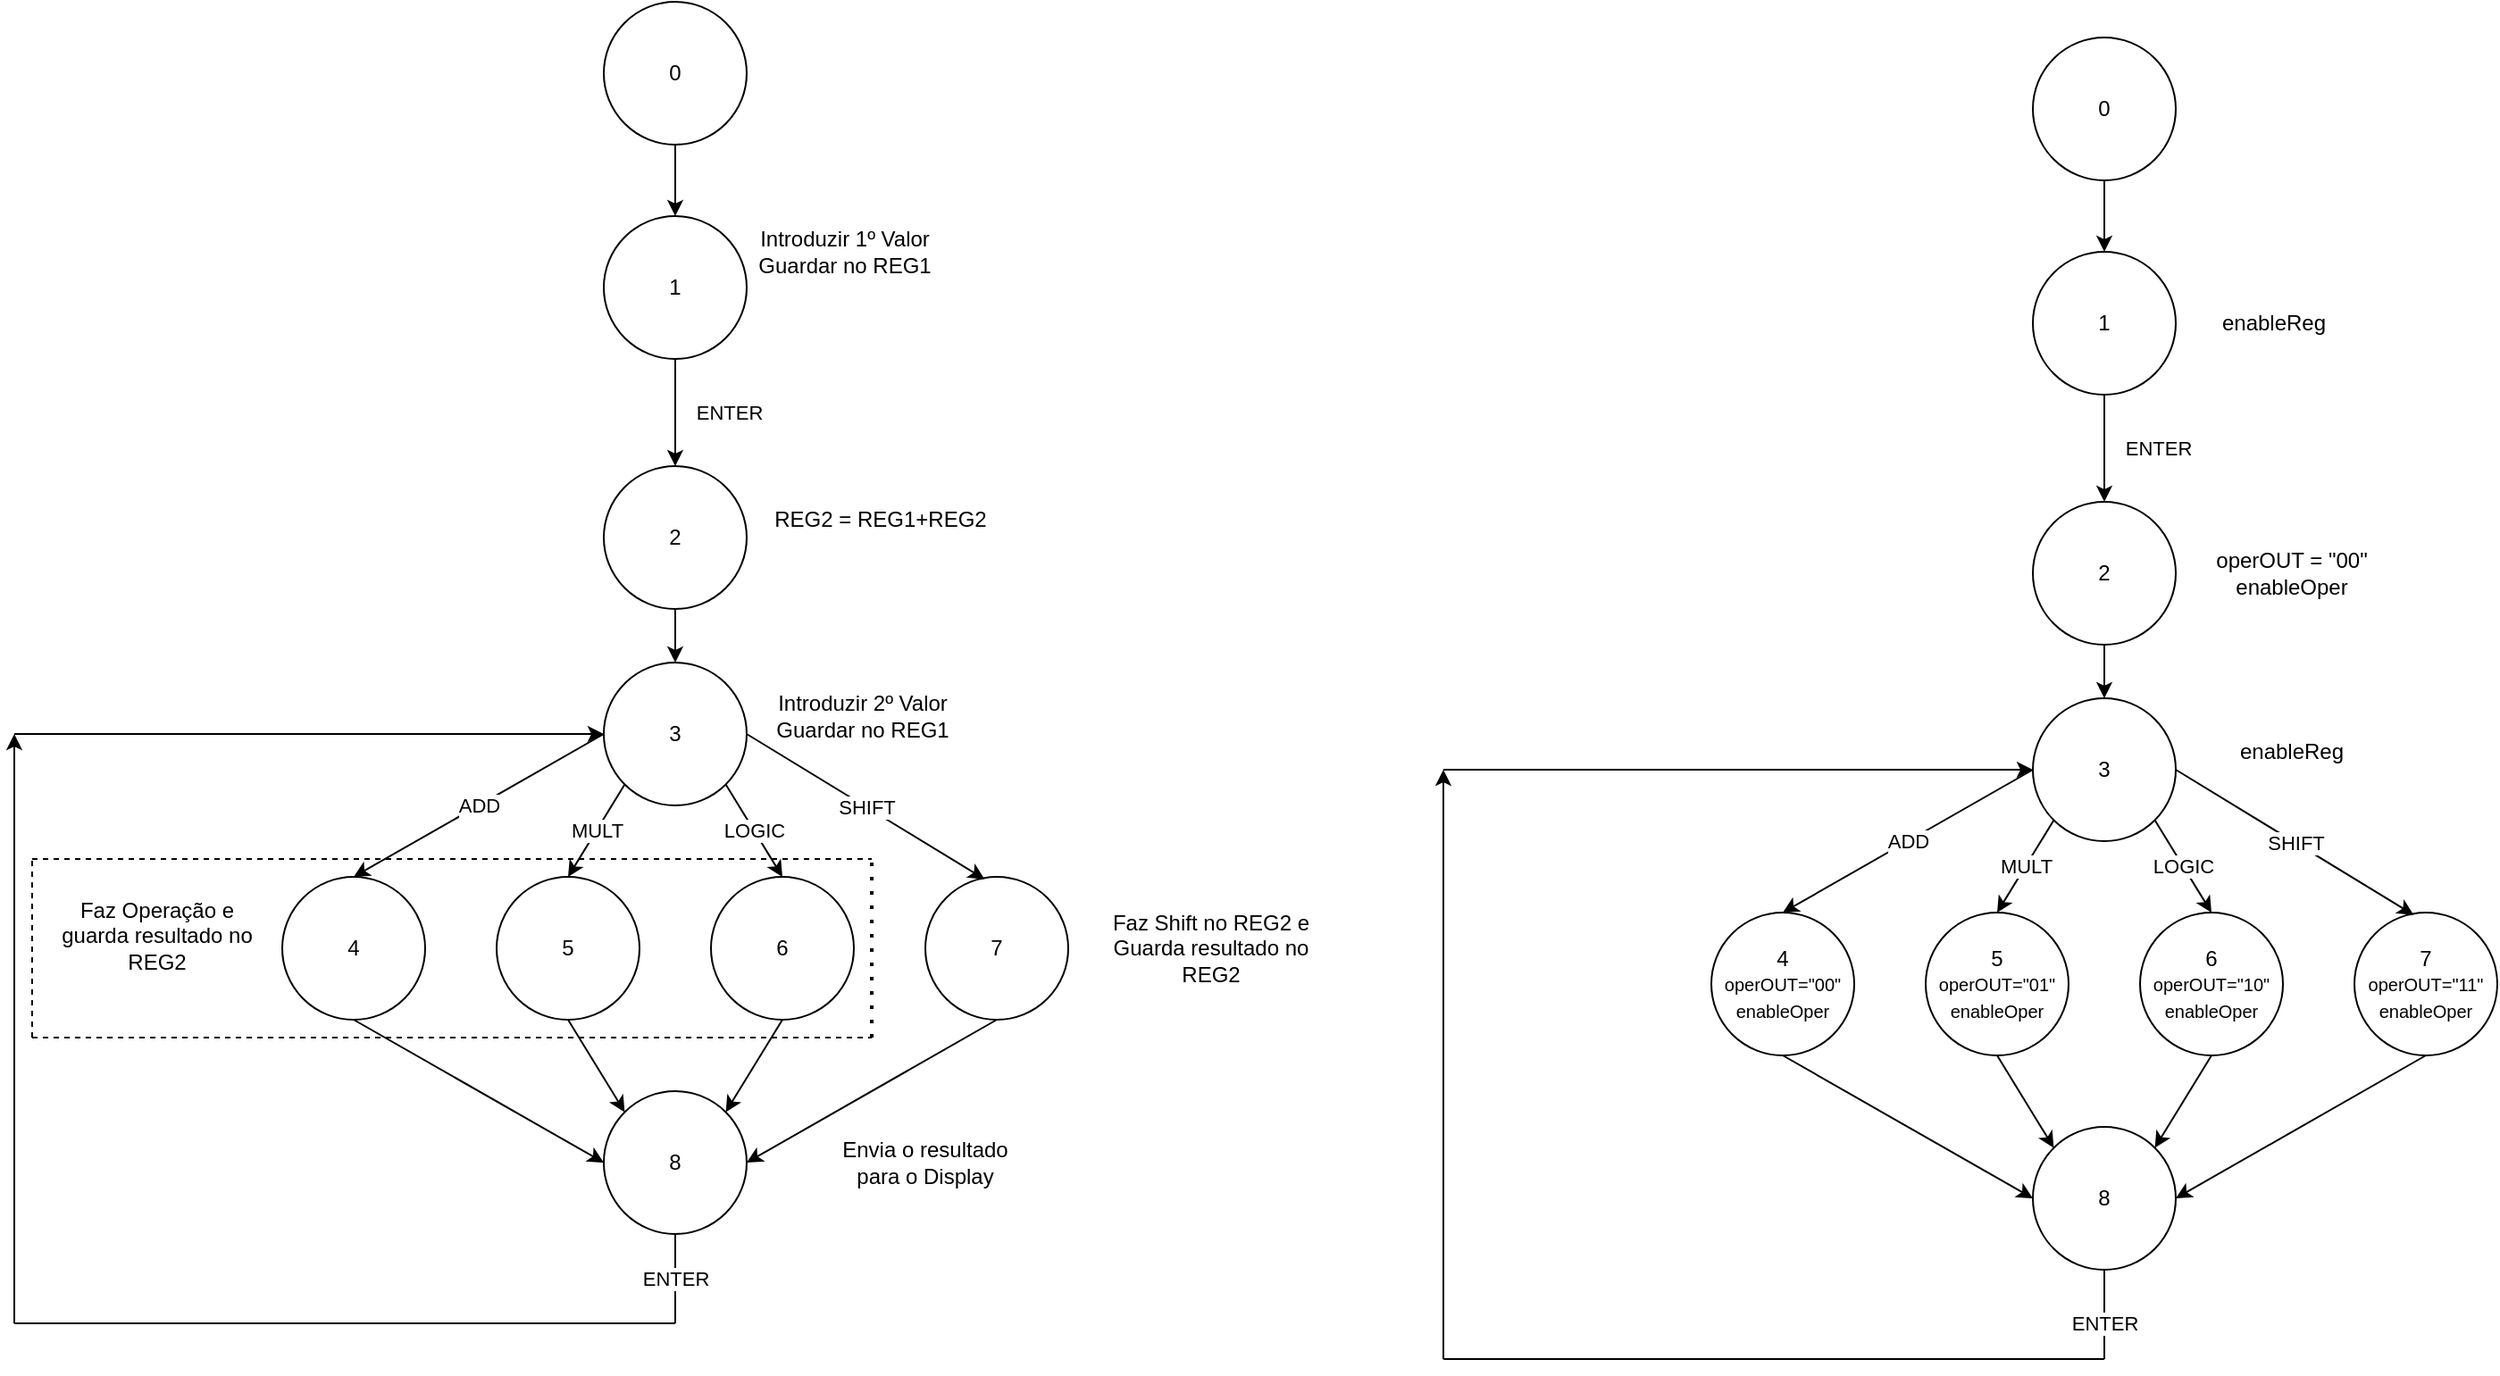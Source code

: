 <mxfile version="13.7.8" type="device"><diagram id="iElj3vKnYxmQoq9VGuV6" name="Page-1"><mxGraphModel dx="1117" dy="974" grid="1" gridSize="10" guides="1" tooltips="1" connect="1" arrows="1" fold="1" page="1" pageScale="1" pageWidth="850" pageHeight="1100" math="0" shadow="0"><root><mxCell id="0"/><mxCell id="1" parent="0"/><mxCell id="OxGVqKgrw_6DQ9pgEYHZ-1" value="0" style="ellipse;whiteSpace=wrap;html=1;aspect=fixed;" parent="1" vertex="1"><mxGeometry x="380" y="40" width="80" height="80" as="geometry"/></mxCell><mxCell id="OxGVqKgrw_6DQ9pgEYHZ-5" value="1" style="ellipse;whiteSpace=wrap;html=1;aspect=fixed;" parent="1" vertex="1"><mxGeometry x="380" y="160" width="80" height="80" as="geometry"/></mxCell><mxCell id="OxGVqKgrw_6DQ9pgEYHZ-6" value="" style="endArrow=classic;html=1;exitX=0.5;exitY=1;exitDx=0;exitDy=0;entryX=0.5;entryY=0;entryDx=0;entryDy=0;" parent="1" source="OxGVqKgrw_6DQ9pgEYHZ-1" target="OxGVqKgrw_6DQ9pgEYHZ-5" edge="1"><mxGeometry width="50" height="50" relative="1" as="geometry"><mxPoint x="400" y="200" as="sourcePoint"/><mxPoint x="450" y="150" as="targetPoint"/></mxGeometry></mxCell><mxCell id="OxGVqKgrw_6DQ9pgEYHZ-7" value="3" style="ellipse;whiteSpace=wrap;html=1;aspect=fixed;" parent="1" vertex="1"><mxGeometry x="380" y="410" width="80" height="80" as="geometry"/></mxCell><mxCell id="OxGVqKgrw_6DQ9pgEYHZ-8" value="5" style="ellipse;whiteSpace=wrap;html=1;aspect=fixed;" parent="1" vertex="1"><mxGeometry x="320" y="530" width="80" height="80" as="geometry"/></mxCell><mxCell id="OxGVqKgrw_6DQ9pgEYHZ-10" value="&lt;div&gt;ENTER&lt;/div&gt;" style="endArrow=classic;html=1;exitX=0.5;exitY=1;exitDx=0;exitDy=0;entryX=0.5;entryY=0;entryDx=0;entryDy=0;" parent="1" source="OxGVqKgrw_6DQ9pgEYHZ-5" target="DOquspCR_VE99Tb3lHhC-4" edge="1"><mxGeometry y="30" width="50" height="50" relative="1" as="geometry"><mxPoint x="430" y="130" as="sourcePoint"/><mxPoint x="420" y="280" as="targetPoint"/><mxPoint as="offset"/></mxGeometry></mxCell><mxCell id="OxGVqKgrw_6DQ9pgEYHZ-11" value="&lt;div&gt;Introduzir 1º Valor&lt;/div&gt;&lt;div&gt;Guardar no REG1&lt;br&gt;&lt;/div&gt;" style="text;html=1;strokeColor=none;fillColor=none;align=center;verticalAlign=middle;whiteSpace=wrap;rounded=0;" parent="1" vertex="1"><mxGeometry x="460" y="170" width="110" height="20" as="geometry"/></mxCell><mxCell id="OxGVqKgrw_6DQ9pgEYHZ-12" value="&lt;div&gt;Introduzir 2º Valor&lt;/div&gt;&lt;div&gt;Guardar no REG1&lt;br&gt;&lt;/div&gt;" style="text;html=1;strokeColor=none;fillColor=none;align=center;verticalAlign=middle;whiteSpace=wrap;rounded=0;" parent="1" vertex="1"><mxGeometry x="470" y="430" width="110" height="20" as="geometry"/></mxCell><mxCell id="OxGVqKgrw_6DQ9pgEYHZ-13" value="4" style="ellipse;whiteSpace=wrap;html=1;aspect=fixed;" parent="1" vertex="1"><mxGeometry x="200" y="530" width="80" height="80" as="geometry"/></mxCell><mxCell id="OxGVqKgrw_6DQ9pgEYHZ-14" value="6" style="ellipse;whiteSpace=wrap;html=1;aspect=fixed;" parent="1" vertex="1"><mxGeometry x="440" y="530" width="80" height="80" as="geometry"/></mxCell><mxCell id="OxGVqKgrw_6DQ9pgEYHZ-15" value="7" style="ellipse;whiteSpace=wrap;html=1;aspect=fixed;" parent="1" vertex="1"><mxGeometry x="560" y="530" width="80" height="80" as="geometry"/></mxCell><mxCell id="OxGVqKgrw_6DQ9pgEYHZ-16" value="ADD" style="endArrow=classic;html=1;exitX=0;exitY=0.5;exitDx=0;exitDy=0;entryX=0.5;entryY=0;entryDx=0;entryDy=0;" parent="1" source="OxGVqKgrw_6DQ9pgEYHZ-7" target="OxGVqKgrw_6DQ9pgEYHZ-13" edge="1"><mxGeometry width="50" height="50" relative="1" as="geometry"><mxPoint x="390" y="450" as="sourcePoint"/><mxPoint x="440" y="400" as="targetPoint"/></mxGeometry></mxCell><mxCell id="OxGVqKgrw_6DQ9pgEYHZ-17" value="MULT" style="endArrow=classic;html=1;exitX=0;exitY=1;exitDx=0;exitDy=0;entryX=0.5;entryY=0;entryDx=0;entryDy=0;" parent="1" source="OxGVqKgrw_6DQ9pgEYHZ-7" target="OxGVqKgrw_6DQ9pgEYHZ-8" edge="1"><mxGeometry width="50" height="50" relative="1" as="geometry"><mxPoint x="390.0" y="460" as="sourcePoint"/><mxPoint x="250" y="540" as="targetPoint"/></mxGeometry></mxCell><mxCell id="OxGVqKgrw_6DQ9pgEYHZ-18" value="LOGIC" style="endArrow=classic;html=1;exitX=1;exitY=1;exitDx=0;exitDy=0;entryX=0.5;entryY=0;entryDx=0;entryDy=0;" parent="1" source="OxGVqKgrw_6DQ9pgEYHZ-7" target="OxGVqKgrw_6DQ9pgEYHZ-14" edge="1"><mxGeometry width="50" height="50" relative="1" as="geometry"><mxPoint x="401.716" y="488.284" as="sourcePoint"/><mxPoint x="370" y="540" as="targetPoint"/></mxGeometry></mxCell><mxCell id="OxGVqKgrw_6DQ9pgEYHZ-19" value="SHIFT" style="endArrow=classic;html=1;exitX=1;exitY=0.5;exitDx=0;exitDy=0;entryX=0.414;entryY=0.016;entryDx=0;entryDy=0;entryPerimeter=0;" parent="1" source="OxGVqKgrw_6DQ9pgEYHZ-7" target="OxGVqKgrw_6DQ9pgEYHZ-15" edge="1"><mxGeometry width="50" height="50" relative="1" as="geometry"><mxPoint x="458.284" y="488.284" as="sourcePoint"/><mxPoint x="490" y="540" as="targetPoint"/></mxGeometry></mxCell><mxCell id="OxGVqKgrw_6DQ9pgEYHZ-21" value="&lt;div&gt;Faz Operação e guarda resultado no REG2&lt;br&gt;&lt;/div&gt;&lt;div&gt;&lt;br&gt;&lt;/div&gt;" style="text;html=1;strokeColor=none;fillColor=none;align=center;verticalAlign=middle;whiteSpace=wrap;rounded=0;" parent="1" vertex="1"><mxGeometry x="70" y="560" width="120" height="20" as="geometry"/></mxCell><mxCell id="OxGVqKgrw_6DQ9pgEYHZ-24" value="" style="endArrow=none;dashed=1;html=1;" parent="1" edge="1"><mxGeometry width="50" height="50" relative="1" as="geometry"><mxPoint x="60" y="520" as="sourcePoint"/><mxPoint x="530" y="520" as="targetPoint"/></mxGeometry></mxCell><mxCell id="OxGVqKgrw_6DQ9pgEYHZ-25" value="" style="endArrow=none;dashed=1;html=1;dashPattern=1 3;strokeWidth=2;" parent="1" edge="1"><mxGeometry width="50" height="50" relative="1" as="geometry"><mxPoint x="530" y="620" as="sourcePoint"/><mxPoint x="530" y="520" as="targetPoint"/></mxGeometry></mxCell><mxCell id="OxGVqKgrw_6DQ9pgEYHZ-26" value="" style="endArrow=none;dashed=1;html=1;" parent="1" edge="1"><mxGeometry width="50" height="50" relative="1" as="geometry"><mxPoint x="60" y="620" as="sourcePoint"/><mxPoint x="530" y="620" as="targetPoint"/></mxGeometry></mxCell><mxCell id="OxGVqKgrw_6DQ9pgEYHZ-27" value="" style="endArrow=none;dashed=1;html=1;" parent="1" edge="1"><mxGeometry width="50" height="50" relative="1" as="geometry"><mxPoint x="60" y="620" as="sourcePoint"/><mxPoint x="60" y="520" as="targetPoint"/></mxGeometry></mxCell><mxCell id="OxGVqKgrw_6DQ9pgEYHZ-28" value="Faz Shift no REG2 e Guarda resultado no REG2" style="text;html=1;strokeColor=none;fillColor=none;align=center;verticalAlign=middle;whiteSpace=wrap;rounded=0;" parent="1" vertex="1"><mxGeometry x="660" y="560" width="120" height="20" as="geometry"/></mxCell><mxCell id="OxGVqKgrw_6DQ9pgEYHZ-29" value="8" style="ellipse;whiteSpace=wrap;html=1;aspect=fixed;" parent="1" vertex="1"><mxGeometry x="380" y="650" width="80" height="80" as="geometry"/></mxCell><mxCell id="OxGVqKgrw_6DQ9pgEYHZ-30" value="" style="endArrow=classic;html=1;exitX=0.5;exitY=1;exitDx=0;exitDy=0;entryX=0;entryY=0.5;entryDx=0;entryDy=0;" parent="1" source="OxGVqKgrw_6DQ9pgEYHZ-13" target="OxGVqKgrw_6DQ9pgEYHZ-29" edge="1"><mxGeometry width="50" height="50" relative="1" as="geometry"><mxPoint x="390" y="600" as="sourcePoint"/><mxPoint x="440" y="550" as="targetPoint"/></mxGeometry></mxCell><mxCell id="OxGVqKgrw_6DQ9pgEYHZ-31" value="" style="endArrow=classic;html=1;entryX=1;entryY=0.5;entryDx=0;entryDy=0;exitX=0.5;exitY=1;exitDx=0;exitDy=0;" parent="1" source="OxGVqKgrw_6DQ9pgEYHZ-15" target="OxGVqKgrw_6DQ9pgEYHZ-29" edge="1"><mxGeometry width="50" height="50" relative="1" as="geometry"><mxPoint x="390" y="600" as="sourcePoint"/><mxPoint x="440" y="550" as="targetPoint"/></mxGeometry></mxCell><mxCell id="OxGVqKgrw_6DQ9pgEYHZ-32" value="" style="endArrow=classic;html=1;entryX=1;entryY=0;entryDx=0;entryDy=0;exitX=0.5;exitY=1;exitDx=0;exitDy=0;" parent="1" source="OxGVqKgrw_6DQ9pgEYHZ-14" target="OxGVqKgrw_6DQ9pgEYHZ-29" edge="1"><mxGeometry width="50" height="50" relative="1" as="geometry"><mxPoint x="390" y="600" as="sourcePoint"/><mxPoint x="440" y="550" as="targetPoint"/></mxGeometry></mxCell><mxCell id="OxGVqKgrw_6DQ9pgEYHZ-33" value="" style="endArrow=classic;html=1;entryX=0;entryY=0;entryDx=0;entryDy=0;exitX=0.5;exitY=1;exitDx=0;exitDy=0;" parent="1" source="OxGVqKgrw_6DQ9pgEYHZ-8" target="OxGVqKgrw_6DQ9pgEYHZ-29" edge="1"><mxGeometry width="50" height="50" relative="1" as="geometry"><mxPoint x="390" y="600" as="sourcePoint"/><mxPoint x="440" y="550" as="targetPoint"/></mxGeometry></mxCell><mxCell id="OxGVqKgrw_6DQ9pgEYHZ-34" value="Envia o resultado para o Display" style="text;html=1;strokeColor=none;fillColor=none;align=center;verticalAlign=middle;whiteSpace=wrap;rounded=0;" parent="1" vertex="1"><mxGeometry x="500" y="680" width="120" height="20" as="geometry"/></mxCell><mxCell id="OxGVqKgrw_6DQ9pgEYHZ-37" value="ENTER" style="endArrow=none;html=1;entryX=0.5;entryY=1;entryDx=0;entryDy=0;" parent="1" target="OxGVqKgrw_6DQ9pgEYHZ-29" edge="1"><mxGeometry width="50" height="50" relative="1" as="geometry"><mxPoint x="420" y="780" as="sourcePoint"/><mxPoint x="440" y="530" as="targetPoint"/></mxGeometry></mxCell><mxCell id="OxGVqKgrw_6DQ9pgEYHZ-39" value="" style="endArrow=none;html=1;" parent="1" edge="1"><mxGeometry width="50" height="50" relative="1" as="geometry"><mxPoint x="420" y="780" as="sourcePoint"/><mxPoint x="50" y="780" as="targetPoint"/></mxGeometry></mxCell><mxCell id="OxGVqKgrw_6DQ9pgEYHZ-40" value="" style="endArrow=classic;html=1;" parent="1" edge="1"><mxGeometry width="50" height="50" relative="1" as="geometry"><mxPoint x="50" y="780" as="sourcePoint"/><mxPoint x="50" y="450" as="targetPoint"/></mxGeometry></mxCell><mxCell id="OxGVqKgrw_6DQ9pgEYHZ-42" value="" style="endArrow=classic;html=1;entryX=0;entryY=0.5;entryDx=0;entryDy=0;" parent="1" target="OxGVqKgrw_6DQ9pgEYHZ-7" edge="1"><mxGeometry width="50" height="50" relative="1" as="geometry"><mxPoint x="50" y="450" as="sourcePoint"/><mxPoint x="410" y="480" as="targetPoint"/></mxGeometry></mxCell><mxCell id="DOquspCR_VE99Tb3lHhC-4" value="2" style="ellipse;whiteSpace=wrap;html=1;aspect=fixed;" vertex="1" parent="1"><mxGeometry x="380" y="300" width="80" height="80" as="geometry"/></mxCell><mxCell id="DOquspCR_VE99Tb3lHhC-6" value="REG2 = REG1+REG2" style="text;html=1;strokeColor=none;fillColor=none;align=center;verticalAlign=middle;whiteSpace=wrap;rounded=0;" vertex="1" parent="1"><mxGeometry x="470" y="320" width="130" height="20" as="geometry"/></mxCell><mxCell id="DOquspCR_VE99Tb3lHhC-7" value="" style="endArrow=classic;html=1;exitX=0.5;exitY=1;exitDx=0;exitDy=0;entryX=0.5;entryY=0;entryDx=0;entryDy=0;" edge="1" parent="1" source="DOquspCR_VE99Tb3lHhC-4" target="OxGVqKgrw_6DQ9pgEYHZ-7"><mxGeometry width="50" height="50" relative="1" as="geometry"><mxPoint x="350" y="420" as="sourcePoint"/><mxPoint x="400" y="370" as="targetPoint"/></mxGeometry></mxCell><mxCell id="DOquspCR_VE99Tb3lHhC-11" value="0" style="ellipse;whiteSpace=wrap;html=1;aspect=fixed;" vertex="1" parent="1"><mxGeometry x="1180" y="60" width="80" height="80" as="geometry"/></mxCell><mxCell id="DOquspCR_VE99Tb3lHhC-12" value="1" style="ellipse;whiteSpace=wrap;html=1;aspect=fixed;" vertex="1" parent="1"><mxGeometry x="1180" y="180" width="80" height="80" as="geometry"/></mxCell><mxCell id="DOquspCR_VE99Tb3lHhC-13" value="" style="endArrow=classic;html=1;exitX=0.5;exitY=1;exitDx=0;exitDy=0;entryX=0.5;entryY=0;entryDx=0;entryDy=0;" edge="1" parent="1" source="DOquspCR_VE99Tb3lHhC-11" target="DOquspCR_VE99Tb3lHhC-12"><mxGeometry width="50" height="50" relative="1" as="geometry"><mxPoint x="1200" y="220" as="sourcePoint"/><mxPoint x="1250" y="170" as="targetPoint"/></mxGeometry></mxCell><mxCell id="DOquspCR_VE99Tb3lHhC-14" value="3" style="ellipse;whiteSpace=wrap;html=1;aspect=fixed;" vertex="1" parent="1"><mxGeometry x="1180" y="430" width="80" height="80" as="geometry"/></mxCell><mxCell id="DOquspCR_VE99Tb3lHhC-15" value="&lt;div&gt;5&lt;/div&gt;&lt;div&gt;&lt;font style=&quot;font-size: 10px&quot;&gt;operOUT=&quot;01&quot;&lt;/font&gt;&lt;/div&gt;&lt;font style=&quot;font-size: 10px&quot;&gt;enableOper&lt;/font&gt;" style="ellipse;whiteSpace=wrap;html=1;aspect=fixed;" vertex="1" parent="1"><mxGeometry x="1120" y="550" width="80" height="80" as="geometry"/></mxCell><mxCell id="DOquspCR_VE99Tb3lHhC-16" value="&lt;div&gt;ENTER&lt;/div&gt;" style="endArrow=classic;html=1;exitX=0.5;exitY=1;exitDx=0;exitDy=0;entryX=0.5;entryY=0;entryDx=0;entryDy=0;" edge="1" parent="1" source="DOquspCR_VE99Tb3lHhC-12" target="DOquspCR_VE99Tb3lHhC-42"><mxGeometry y="30" width="50" height="50" relative="1" as="geometry"><mxPoint x="1230" y="150" as="sourcePoint"/><mxPoint x="1220" y="300" as="targetPoint"/><mxPoint as="offset"/></mxGeometry></mxCell><mxCell id="DOquspCR_VE99Tb3lHhC-17" value="enableReg" style="text;html=1;strokeColor=none;fillColor=none;align=center;verticalAlign=middle;whiteSpace=wrap;rounded=0;" vertex="1" parent="1"><mxGeometry x="1260" y="210" width="110" height="20" as="geometry"/></mxCell><mxCell id="DOquspCR_VE99Tb3lHhC-18" value="enableReg" style="text;html=1;strokeColor=none;fillColor=none;align=center;verticalAlign=middle;whiteSpace=wrap;rounded=0;" vertex="1" parent="1"><mxGeometry x="1270" y="450" width="110" height="20" as="geometry"/></mxCell><mxCell id="DOquspCR_VE99Tb3lHhC-19" value="&lt;p style=&quot;line-height: 100%&quot;&gt;&lt;/p&gt;&lt;div&gt;4&lt;/div&gt;&lt;div&gt;&lt;font style=&quot;font-size: 10px&quot;&gt;operOUT=&quot;00&quot;&lt;/font&gt;&lt;/div&gt;&lt;div&gt;&lt;font style=&quot;font-size: 10px&quot;&gt;enableOper&lt;br&gt;&lt;/font&gt;&lt;/div&gt;&lt;p&gt;&lt;/p&gt;" style="ellipse;whiteSpace=wrap;html=1;aspect=fixed;" vertex="1" parent="1"><mxGeometry x="1000" y="550" width="80" height="80" as="geometry"/></mxCell><mxCell id="DOquspCR_VE99Tb3lHhC-20" value="&lt;div&gt;6&lt;/div&gt;&lt;div&gt;&lt;div&gt;&lt;font style=&quot;font-size: 10px&quot;&gt;operOUT=&quot;10&quot;&lt;/font&gt;&lt;/div&gt;&lt;font style=&quot;font-size: 10px&quot;&gt;enableOper&lt;/font&gt;&lt;/div&gt;" style="ellipse;whiteSpace=wrap;html=1;aspect=fixed;" vertex="1" parent="1"><mxGeometry x="1240" y="550" width="80" height="80" as="geometry"/></mxCell><mxCell id="DOquspCR_VE99Tb3lHhC-21" value="&lt;div&gt;7&lt;/div&gt;&lt;div&gt;&lt;div&gt;&lt;font style=&quot;font-size: 10px&quot;&gt;operOUT=&quot;11&quot;&lt;/font&gt;&lt;/div&gt;&lt;font style=&quot;font-size: 10px&quot;&gt;enableOper&lt;/font&gt;&lt;/div&gt;" style="ellipse;whiteSpace=wrap;html=1;aspect=fixed;" vertex="1" parent="1"><mxGeometry x="1360" y="550" width="80" height="80" as="geometry"/></mxCell><mxCell id="DOquspCR_VE99Tb3lHhC-22" value="ADD" style="endArrow=classic;html=1;exitX=0;exitY=0.5;exitDx=0;exitDy=0;entryX=0.5;entryY=0;entryDx=0;entryDy=0;" edge="1" parent="1" source="DOquspCR_VE99Tb3lHhC-14" target="DOquspCR_VE99Tb3lHhC-19"><mxGeometry width="50" height="50" relative="1" as="geometry"><mxPoint x="1190" y="470" as="sourcePoint"/><mxPoint x="1240" y="420" as="targetPoint"/></mxGeometry></mxCell><mxCell id="DOquspCR_VE99Tb3lHhC-23" value="MULT" style="endArrow=classic;html=1;exitX=0;exitY=1;exitDx=0;exitDy=0;entryX=0.5;entryY=0;entryDx=0;entryDy=0;" edge="1" parent="1" source="DOquspCR_VE99Tb3lHhC-14" target="DOquspCR_VE99Tb3lHhC-15"><mxGeometry width="50" height="50" relative="1" as="geometry"><mxPoint x="1190.0" y="480" as="sourcePoint"/><mxPoint x="1050" y="560" as="targetPoint"/></mxGeometry></mxCell><mxCell id="DOquspCR_VE99Tb3lHhC-24" value="LOGIC" style="endArrow=classic;html=1;exitX=1;exitY=1;exitDx=0;exitDy=0;entryX=0.5;entryY=0;entryDx=0;entryDy=0;" edge="1" parent="1" source="DOquspCR_VE99Tb3lHhC-14" target="DOquspCR_VE99Tb3lHhC-20"><mxGeometry width="50" height="50" relative="1" as="geometry"><mxPoint x="1201.716" y="508.284" as="sourcePoint"/><mxPoint x="1170" y="560" as="targetPoint"/></mxGeometry></mxCell><mxCell id="DOquspCR_VE99Tb3lHhC-25" value="SHIFT" style="endArrow=classic;html=1;exitX=1;exitY=0.5;exitDx=0;exitDy=0;entryX=0.414;entryY=0.016;entryDx=0;entryDy=0;entryPerimeter=0;" edge="1" parent="1" source="DOquspCR_VE99Tb3lHhC-14" target="DOquspCR_VE99Tb3lHhC-21"><mxGeometry width="50" height="50" relative="1" as="geometry"><mxPoint x="1258.284" y="508.284" as="sourcePoint"/><mxPoint x="1290" y="560" as="targetPoint"/></mxGeometry></mxCell><mxCell id="DOquspCR_VE99Tb3lHhC-32" value="8" style="ellipse;whiteSpace=wrap;html=1;aspect=fixed;" vertex="1" parent="1"><mxGeometry x="1180" y="670" width="80" height="80" as="geometry"/></mxCell><mxCell id="DOquspCR_VE99Tb3lHhC-33" value="" style="endArrow=classic;html=1;exitX=0.5;exitY=1;exitDx=0;exitDy=0;entryX=0;entryY=0.5;entryDx=0;entryDy=0;" edge="1" parent="1" source="DOquspCR_VE99Tb3lHhC-19" target="DOquspCR_VE99Tb3lHhC-32"><mxGeometry width="50" height="50" relative="1" as="geometry"><mxPoint x="1190" y="620" as="sourcePoint"/><mxPoint x="1240" y="570" as="targetPoint"/></mxGeometry></mxCell><mxCell id="DOquspCR_VE99Tb3lHhC-34" value="" style="endArrow=classic;html=1;entryX=1;entryY=0.5;entryDx=0;entryDy=0;exitX=0.5;exitY=1;exitDx=0;exitDy=0;" edge="1" parent="1" source="DOquspCR_VE99Tb3lHhC-21" target="DOquspCR_VE99Tb3lHhC-32"><mxGeometry width="50" height="50" relative="1" as="geometry"><mxPoint x="1190" y="620" as="sourcePoint"/><mxPoint x="1240" y="570" as="targetPoint"/></mxGeometry></mxCell><mxCell id="DOquspCR_VE99Tb3lHhC-35" value="" style="endArrow=classic;html=1;entryX=1;entryY=0;entryDx=0;entryDy=0;exitX=0.5;exitY=1;exitDx=0;exitDy=0;" edge="1" parent="1" source="DOquspCR_VE99Tb3lHhC-20" target="DOquspCR_VE99Tb3lHhC-32"><mxGeometry width="50" height="50" relative="1" as="geometry"><mxPoint x="1190" y="620" as="sourcePoint"/><mxPoint x="1240" y="570" as="targetPoint"/></mxGeometry></mxCell><mxCell id="DOquspCR_VE99Tb3lHhC-36" value="" style="endArrow=classic;html=1;entryX=0;entryY=0;entryDx=0;entryDy=0;exitX=0.5;exitY=1;exitDx=0;exitDy=0;" edge="1" parent="1" source="DOquspCR_VE99Tb3lHhC-15" target="DOquspCR_VE99Tb3lHhC-32"><mxGeometry width="50" height="50" relative="1" as="geometry"><mxPoint x="1190" y="620" as="sourcePoint"/><mxPoint x="1240" y="570" as="targetPoint"/></mxGeometry></mxCell><mxCell id="DOquspCR_VE99Tb3lHhC-38" value="" style="endArrow=none;html=1;entryX=0.5;entryY=1;entryDx=0;entryDy=0;" edge="1" parent="1" target="DOquspCR_VE99Tb3lHhC-32"><mxGeometry width="50" height="50" relative="1" as="geometry"><mxPoint x="1220" y="800.0" as="sourcePoint"/><mxPoint x="1240" y="550" as="targetPoint"/></mxGeometry></mxCell><mxCell id="DOquspCR_VE99Tb3lHhC-49" value="ENTER" style="edgeLabel;html=1;align=center;verticalAlign=middle;resizable=0;points=[];" vertex="1" connectable="0" parent="DOquspCR_VE99Tb3lHhC-38"><mxGeometry x="-0.647" y="3" relative="1" as="geometry"><mxPoint x="3" y="-10.83" as="offset"/></mxGeometry></mxCell><mxCell id="DOquspCR_VE99Tb3lHhC-39" value="" style="endArrow=none;html=1;" edge="1" parent="1"><mxGeometry width="50" height="50" relative="1" as="geometry"><mxPoint x="1220" y="800.0" as="sourcePoint"/><mxPoint x="850" y="800.0" as="targetPoint"/></mxGeometry></mxCell><mxCell id="DOquspCR_VE99Tb3lHhC-40" value="" style="endArrow=classic;html=1;" edge="1" parent="1"><mxGeometry width="50" height="50" relative="1" as="geometry"><mxPoint x="850" y="800.0" as="sourcePoint"/><mxPoint x="850" y="470" as="targetPoint"/></mxGeometry></mxCell><mxCell id="DOquspCR_VE99Tb3lHhC-41" value="" style="endArrow=classic;html=1;entryX=0;entryY=0.5;entryDx=0;entryDy=0;" edge="1" parent="1" target="DOquspCR_VE99Tb3lHhC-14"><mxGeometry width="50" height="50" relative="1" as="geometry"><mxPoint x="850" y="470" as="sourcePoint"/><mxPoint x="1210" y="500" as="targetPoint"/></mxGeometry></mxCell><mxCell id="DOquspCR_VE99Tb3lHhC-42" value="2" style="ellipse;whiteSpace=wrap;html=1;aspect=fixed;" vertex="1" parent="1"><mxGeometry x="1180" y="320" width="80" height="80" as="geometry"/></mxCell><mxCell id="DOquspCR_VE99Tb3lHhC-43" value="&lt;div&gt;operOUT = &quot;00&quot;&lt;/div&gt;&lt;div&gt;enableOper&lt;/div&gt;" style="text;html=1;strokeColor=none;fillColor=none;align=center;verticalAlign=middle;whiteSpace=wrap;rounded=0;" vertex="1" parent="1"><mxGeometry x="1260" y="350" width="130" height="20" as="geometry"/></mxCell><mxCell id="DOquspCR_VE99Tb3lHhC-44" value="" style="endArrow=classic;html=1;exitX=0.5;exitY=1;exitDx=0;exitDy=0;entryX=0.5;entryY=0;entryDx=0;entryDy=0;" edge="1" parent="1" source="DOquspCR_VE99Tb3lHhC-42" target="DOquspCR_VE99Tb3lHhC-14"><mxGeometry width="50" height="50" relative="1" as="geometry"><mxPoint x="1150" y="440" as="sourcePoint"/><mxPoint x="1200" y="390" as="targetPoint"/></mxGeometry></mxCell></root></mxGraphModel></diagram></mxfile>